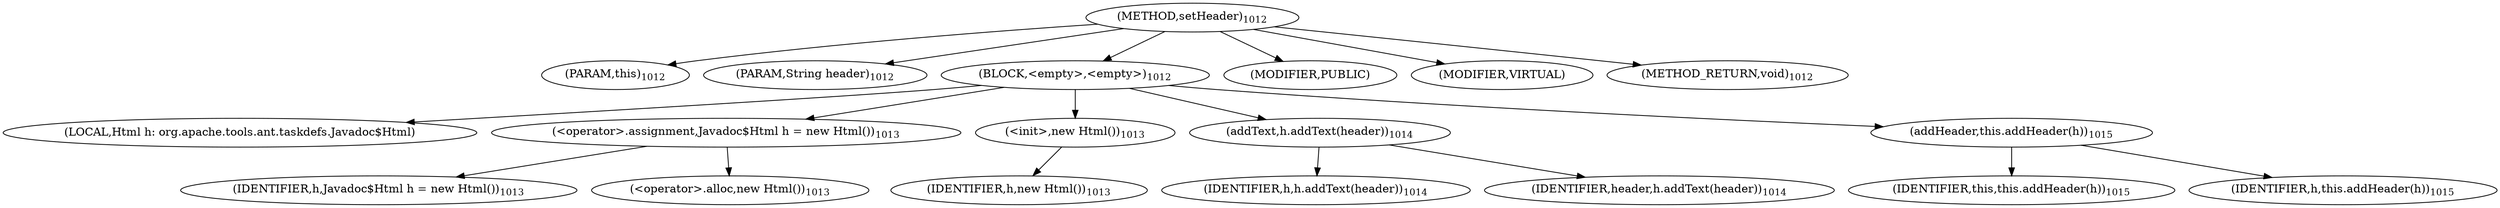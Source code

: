 digraph "setHeader" {  
"1812" [label = <(METHOD,setHeader)<SUB>1012</SUB>> ]
"178" [label = <(PARAM,this)<SUB>1012</SUB>> ]
"1813" [label = <(PARAM,String header)<SUB>1012</SUB>> ]
"1814" [label = <(BLOCK,&lt;empty&gt;,&lt;empty&gt;)<SUB>1012</SUB>> ]
"176" [label = <(LOCAL,Html h: org.apache.tools.ant.taskdefs.Javadoc$Html)> ]
"1815" [label = <(&lt;operator&gt;.assignment,Javadoc$Html h = new Html())<SUB>1013</SUB>> ]
"1816" [label = <(IDENTIFIER,h,Javadoc$Html h = new Html())<SUB>1013</SUB>> ]
"1817" [label = <(&lt;operator&gt;.alloc,new Html())<SUB>1013</SUB>> ]
"1818" [label = <(&lt;init&gt;,new Html())<SUB>1013</SUB>> ]
"175" [label = <(IDENTIFIER,h,new Html())<SUB>1013</SUB>> ]
"1819" [label = <(addText,h.addText(header))<SUB>1014</SUB>> ]
"1820" [label = <(IDENTIFIER,h,h.addText(header))<SUB>1014</SUB>> ]
"1821" [label = <(IDENTIFIER,header,h.addText(header))<SUB>1014</SUB>> ]
"1822" [label = <(addHeader,this.addHeader(h))<SUB>1015</SUB>> ]
"177" [label = <(IDENTIFIER,this,this.addHeader(h))<SUB>1015</SUB>> ]
"1823" [label = <(IDENTIFIER,h,this.addHeader(h))<SUB>1015</SUB>> ]
"1824" [label = <(MODIFIER,PUBLIC)> ]
"1825" [label = <(MODIFIER,VIRTUAL)> ]
"1826" [label = <(METHOD_RETURN,void)<SUB>1012</SUB>> ]
  "1812" -> "178" 
  "1812" -> "1813" 
  "1812" -> "1814" 
  "1812" -> "1824" 
  "1812" -> "1825" 
  "1812" -> "1826" 
  "1814" -> "176" 
  "1814" -> "1815" 
  "1814" -> "1818" 
  "1814" -> "1819" 
  "1814" -> "1822" 
  "1815" -> "1816" 
  "1815" -> "1817" 
  "1818" -> "175" 
  "1819" -> "1820" 
  "1819" -> "1821" 
  "1822" -> "177" 
  "1822" -> "1823" 
}
